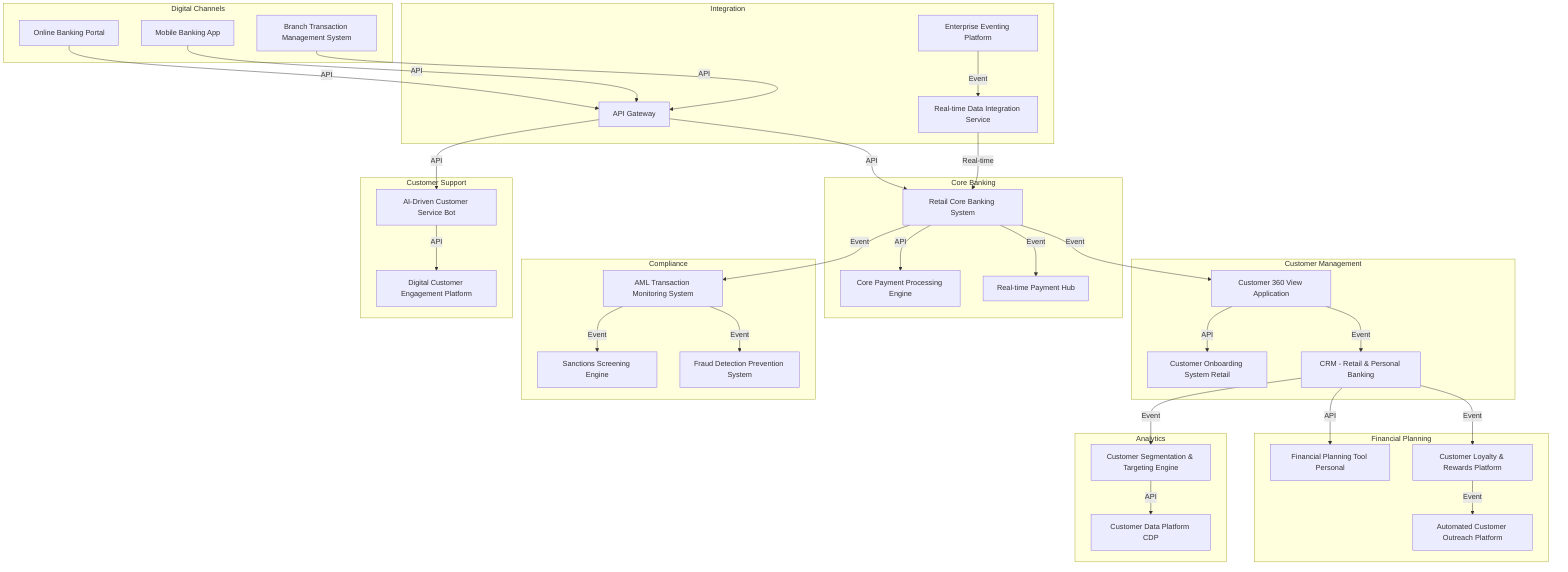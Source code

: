 graph TB
    %% Digital Channels
    subgraph "Digital Channels"
        APP002[Online Banking Portal]
        APP003[Mobile Banking App]
        APP082[Branch Transaction Management System]
    end
    
    %% Core Banking System
    subgraph "Core Banking"
        APP001[Retail Core Banking System]
        APP053[Core Payment Processing Engine]
        APP078[Real-time Payment Hub]
    end
    
    %% Customer Management
    subgraph "Customer Management"
        APP055[Customer 360 View Application]
        APP011[Customer Onboarding System Retail]
        APP007[CRM - Retail & Personal Banking]
    end
    
    %% Financial Tools
    subgraph "Financial Planning"
        APP010[Financial Planning Tool Personal]
        APP012[Customer Loyalty & Rewards Platform]
        APP068[Automated Customer Outreach Platform]
    end
    
    %% Compliance & Monitoring
    subgraph "Compliance"
        APP022[AML Transaction Monitoring System]
        APP023[Sanctions Screening Engine]
        APP025[Fraud Detection Prevention System]
    end
    
    %% Integration Layer
    subgraph "Integration"
        APP040[API Gateway]
        APP042[Enterprise Eventing Platform]
        APP105[Real-time Data Integration Service]
    end
    
    %% Customer Service
    subgraph "Customer Support"
        APP081[AI-Driven Customer Service Bot]
        APP101[Digital Customer Engagement Platform]
    end
    
    %% Data & Analytics
    subgraph "Analytics"
        APP104[Customer Segmentation & Targeting Engine]
        APP092[Customer Data Platform CDP]
    end
    
    %% Connections
    APP002 -->|API| APP040
    APP003 -->|API| APP040
    APP082 -->|API| APP040
    
    APP040 -->|API| APP001
    APP001 -->|API| APP053
    APP001 -->|Event| APP078
    
    APP001 -->|Event| APP055
    APP055 -->|API| APP011
    APP055 -->|Event| APP007
    
    APP007 -->|API| APP010
    APP007 -->|Event| APP012
    APP012 -->|Event| APP068
    
    APP001 -->|Event| APP022
    APP022 -->|Event| APP023
    APP022 -->|Event| APP025
    
    APP042 -->|Event| APP105
    APP105 -->|Real-time| APP001
    
    APP040 -->|API| APP081
    APP081 -->|API| APP101
    
    APP007 -->|Event| APP104
    APP104 -->|API| APP092
